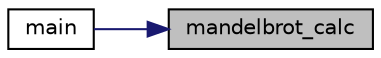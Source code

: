 digraph "mandelbrot_calc"
{
 // LATEX_PDF_SIZE
  edge [fontname="Helvetica",fontsize="10",labelfontname="Helvetica",labelfontsize="10"];
  node [fontname="Helvetica",fontsize="10",shape=record];
  rankdir="RL";
  Node1 [label="mandelbrot_calc",height=0.2,width=0.4,color="black", fillcolor="grey75", style="filled", fontcolor="black",tooltip="Deprecated."];
  Node1 -> Node2 [dir="back",color="midnightblue",fontsize="10",style="solid",fontname="Helvetica"];
  Node2 [label="main",height=0.2,width=0.4,color="black", fillcolor="white", style="filled",URL="$_testing_2main_8cpp.html#a0ddf1224851353fc92bfbff6f499fa97",tooltip=" "];
}
